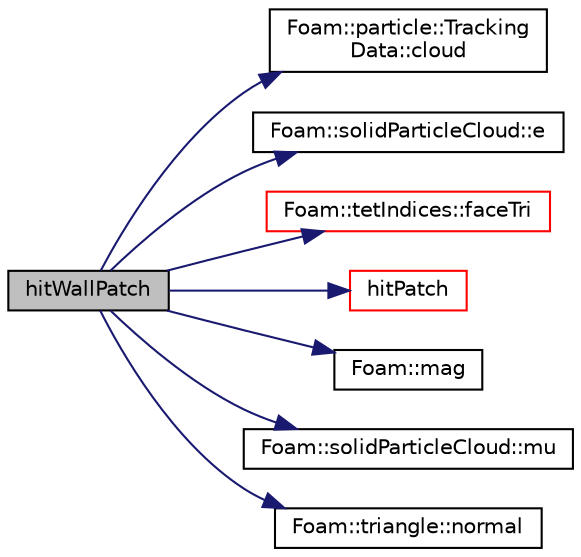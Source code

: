 digraph "hitWallPatch"
{
  bgcolor="transparent";
  edge [fontname="Helvetica",fontsize="10",labelfontname="Helvetica",labelfontsize="10"];
  node [fontname="Helvetica",fontsize="10",shape=record];
  rankdir="LR";
  Node1 [label="hitWallPatch",height=0.2,width=0.4,color="black", fillcolor="grey75", style="filled", fontcolor="black"];
  Node1 -> Node2 [color="midnightblue",fontsize="10",style="solid",fontname="Helvetica"];
  Node2 [label="Foam::particle::Tracking\lData::cloud",height=0.2,width=0.4,color="black",URL="$a02748.html#a75f12c9a2d28ecdfb85a8b1ad8034473",tooltip="Return a reference to the cloud. "];
  Node1 -> Node3 [color="midnightblue",fontsize="10",style="solid",fontname="Helvetica"];
  Node3 [label="Foam::solidParticleCloud::e",height=0.2,width=0.4,color="black",URL="$a02454.html#ac2b6beba3e6df1495f8073d0d3ab232d"];
  Node1 -> Node4 [color="midnightblue",fontsize="10",style="solid",fontname="Helvetica"];
  Node4 [label="Foam::tetIndices::faceTri",height=0.2,width=0.4,color="red",URL="$a02660.html#ad07ec7e5f97159ccc9a01f9af7b89716",tooltip="Return the geometry corresponding to the tri on the. "];
  Node1 -> Node5 [color="midnightblue",fontsize="10",style="solid",fontname="Helvetica"];
  Node5 [label="hitPatch",height=0.2,width=0.4,color="red",URL="$a02453.html#a46fa00d1feab752306bfeda926cc7290",tooltip="Overridable function to handle the particle hitting a patch. "];
  Node1 -> Node6 [color="midnightblue",fontsize="10",style="solid",fontname="Helvetica"];
  Node6 [label="Foam::mag",height=0.2,width=0.4,color="black",URL="$a10909.html#a929da2a3fdcf3dacbbe0487d3a330dae"];
  Node1 -> Node7 [color="midnightblue",fontsize="10",style="solid",fontname="Helvetica"];
  Node7 [label="Foam::solidParticleCloud::mu",height=0.2,width=0.4,color="black",URL="$a02454.html#a1da3c806c5b2419fce41474443bcec65"];
  Node1 -> Node8 [color="midnightblue",fontsize="10",style="solid",fontname="Helvetica"];
  Node8 [label="Foam::triangle::normal",height=0.2,width=0.4,color="black",URL="$a02770.html#a963c106e06be61ecce2fde38b05b5989",tooltip="Return vector normal. "];
}
